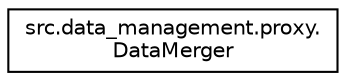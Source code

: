 digraph "Graphical Class Hierarchy"
{
 // LATEX_PDF_SIZE
  edge [fontname="Helvetica",fontsize="10",labelfontname="Helvetica",labelfontsize="10"];
  node [fontname="Helvetica",fontsize="10",shape=record];
  rankdir="LR";
  Node0 [label="src.data_management.proxy.\lDataMerger",height=0.2,width=0.4,color="black", fillcolor="white", style="filled",URL="$classsrc_1_1data__management_1_1proxy_1_1DataMerger.html",tooltip=" "];
}
